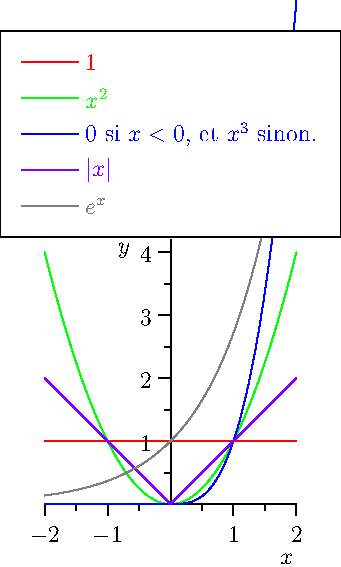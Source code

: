 import graph;
usepackage("amsmath");
usepackage("amsfonts");
usepackage("fontenc","T1");
size(10cm);

real f1(real x) { return 1; }
real f2(real x) { return x^2; }
real f3(real x) { if (x < 0) { return 0; } else { return x^3; }; }
real f4(real x) { return abs(x); }
real f5(real x) { return exp(x); }
void showpoint(real f(real x), real a) {
  draw((a,0) -- (a,f(a)) -- (0,f(a)),dashed);
}
void showpoint(real x(real t), real y(real t), real t) {
  draw((x(t),0)--(x(t),y(t))--(0,y(t)),dashed);
  dot((x(t),y(t)));
}
draw(graph(f1,-2,2), red, "$1$");
draw(graph(f2,-2,2), green, "$x^2$");
draw(graph(f3,-2,2), blue, "$0$ si $x < 0$, et $x^3$ sinon.");
draw(graph(f4,-2,2), purple, "$|x|$");
draw(graph(f5,-2,2), grey, "$e^x$");

xaxis("$x$",xmin=-2,xmax=2,RightTicks(NoZero));
yaxis("$y$",ymax=4.2,LeftTicks(NoZero));

add(legend(linelength=1cm),(0,4.2),N,UnFill);
